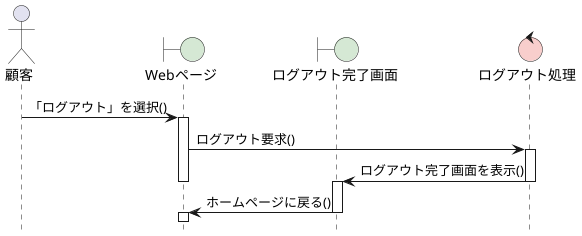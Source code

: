 @startuml Web訪問者システム-ログアウトシーケンス図
hide footbox
skinparam boundaryBackgroundColor #D5E8D4
skinparam controlBackgroundColor  #F8CECC
skinparam entityBackgroundColor   #DAE8FC

actor 顧客 as A
boundary Webページ as B1
boundary ログアウト完了画面 as B2
control ログアウト処理 as C1

' 基本フロー
A -> B1: 「ログアウト」を選択()
activate B1

B1 -> C1: ログアウト要求()
activate C1
C1 -> B2: ログアウト完了画面を表示()
deactivate C1
deactivate B1
activate B2

B2 -> B1: ホームページに戻る()
deactivate B2
activate B1

@enduml